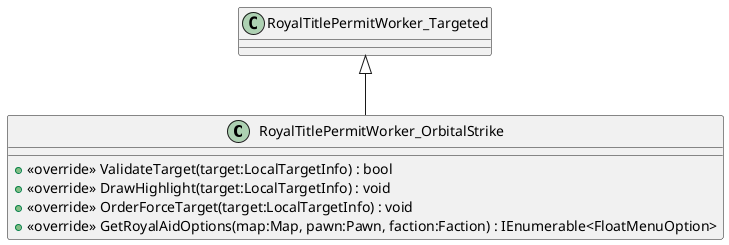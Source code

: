 @startuml
class RoyalTitlePermitWorker_OrbitalStrike {
    + <<override>> ValidateTarget(target:LocalTargetInfo) : bool
    + <<override>> DrawHighlight(target:LocalTargetInfo) : void
    + <<override>> OrderForceTarget(target:LocalTargetInfo) : void
    + <<override>> GetRoyalAidOptions(map:Map, pawn:Pawn, faction:Faction) : IEnumerable<FloatMenuOption>
}
RoyalTitlePermitWorker_Targeted <|-- RoyalTitlePermitWorker_OrbitalStrike
@enduml

